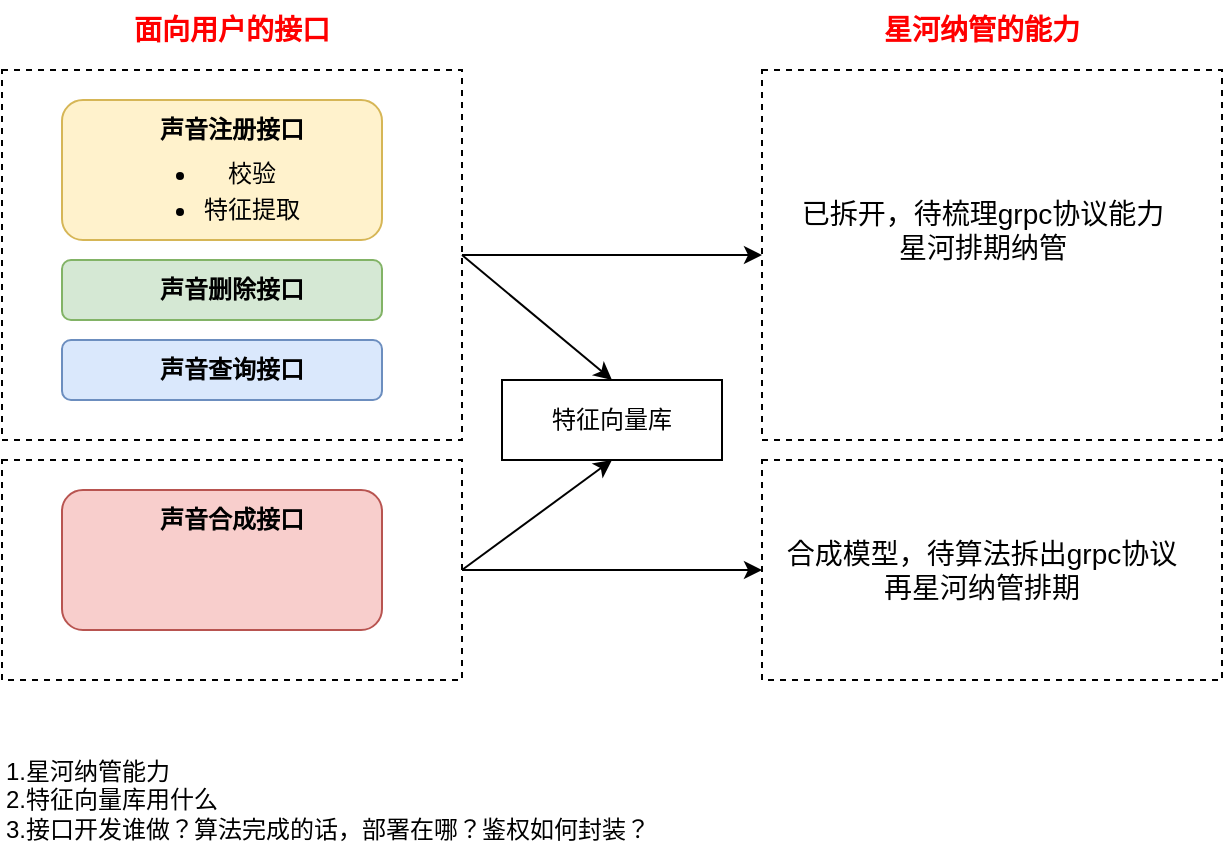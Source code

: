 <mxfile version="24.8.3">
  <diagram name="第 1 页" id="W5_Eh6WZ5-N1XiKOqgzU">
    <mxGraphModel dx="954" dy="618" grid="1" gridSize="10" guides="1" tooltips="1" connect="1" arrows="1" fold="1" page="1" pageScale="1" pageWidth="827" pageHeight="1169" math="0" shadow="0">
      <root>
        <mxCell id="0" />
        <mxCell id="1" parent="0" />
        <mxCell id="WllOK95YWm6MOxgD5Ajx-24" value="" style="whiteSpace=wrap;html=1;fillColor=none;dashed=1;" vertex="1" parent="1">
          <mxGeometry x="90" y="125" width="230" height="185" as="geometry" />
        </mxCell>
        <mxCell id="WllOK95YWm6MOxgD5Ajx-18" value="" style="rounded=1;whiteSpace=wrap;html=1;fillColor=#fff2cc;strokeColor=#d6b656;" vertex="1" parent="1">
          <mxGeometry x="120" y="140" width="160" height="70" as="geometry" />
        </mxCell>
        <mxCell id="WllOK95YWm6MOxgD5Ajx-19" value="&lt;b&gt;声音注册接口&lt;/b&gt;" style="text;html=1;align=center;verticalAlign=middle;whiteSpace=wrap;rounded=0;" vertex="1" parent="1">
          <mxGeometry x="160" y="140" width="90" height="30" as="geometry" />
        </mxCell>
        <mxCell id="WllOK95YWm6MOxgD5Ajx-20" value="&lt;ul style=&quot;line-height: 150%;&quot;&gt;&lt;li&gt;校验&lt;/li&gt;&lt;li&gt;特征提取&lt;/li&gt;&lt;/ul&gt;" style="text;html=1;align=center;verticalAlign=middle;whiteSpace=wrap;rounded=0;" vertex="1" parent="1">
          <mxGeometry x="140" y="170" width="110" height="30" as="geometry" />
        </mxCell>
        <mxCell id="WllOK95YWm6MOxgD5Ajx-22" value="&lt;font size=&quot;1&quot; color=&quot;#ff0000&quot;&gt;&lt;b style=&quot;font-size: 14px;&quot;&gt;面向用户的接口&lt;/b&gt;&lt;/font&gt;" style="text;html=1;align=center;verticalAlign=middle;whiteSpace=wrap;rounded=0;" vertex="1" parent="1">
          <mxGeometry x="155" y="90" width="100" height="30" as="geometry" />
        </mxCell>
        <mxCell id="WllOK95YWm6MOxgD5Ajx-23" value="&lt;font size=&quot;1&quot; color=&quot;#ff0000&quot;&gt;&lt;b style=&quot;font-size: 14px;&quot;&gt;星河纳管的能力&lt;/b&gt;&lt;/font&gt;" style="text;html=1;align=center;verticalAlign=middle;whiteSpace=wrap;rounded=0;" vertex="1" parent="1">
          <mxGeometry x="530" y="90" width="100" height="30" as="geometry" />
        </mxCell>
        <mxCell id="WllOK95YWm6MOxgD5Ajx-26" value="" style="rounded=1;whiteSpace=wrap;html=1;fillColor=#d5e8d4;strokeColor=#82b366;" vertex="1" parent="1">
          <mxGeometry x="120" y="220" width="160" height="30" as="geometry" />
        </mxCell>
        <mxCell id="WllOK95YWm6MOxgD5Ajx-27" value="&lt;b&gt;声音删除接口&lt;/b&gt;" style="text;html=1;align=center;verticalAlign=middle;whiteSpace=wrap;rounded=0;" vertex="1" parent="1">
          <mxGeometry x="160" y="220" width="90" height="30" as="geometry" />
        </mxCell>
        <mxCell id="WllOK95YWm6MOxgD5Ajx-31" value="" style="rounded=1;whiteSpace=wrap;html=1;fillColor=#dae8fc;strokeColor=#6c8ebf;" vertex="1" parent="1">
          <mxGeometry x="120" y="260" width="160" height="30" as="geometry" />
        </mxCell>
        <mxCell id="WllOK95YWm6MOxgD5Ajx-32" value="&lt;b&gt;声音查询接口&lt;/b&gt;" style="text;html=1;align=center;verticalAlign=middle;whiteSpace=wrap;rounded=0;" vertex="1" parent="1">
          <mxGeometry x="160" y="260" width="90" height="30" as="geometry" />
        </mxCell>
        <mxCell id="WllOK95YWm6MOxgD5Ajx-33" value="" style="rounded=1;whiteSpace=wrap;html=1;fillColor=#f8cecc;strokeColor=#b85450;" vertex="1" parent="1">
          <mxGeometry x="120" y="335" width="160" height="70" as="geometry" />
        </mxCell>
        <mxCell id="WllOK95YWm6MOxgD5Ajx-34" value="&lt;b&gt;声音合成接口&lt;/b&gt;" style="text;html=1;align=center;verticalAlign=middle;whiteSpace=wrap;rounded=0;" vertex="1" parent="1">
          <mxGeometry x="160" y="335" width="90" height="30" as="geometry" />
        </mxCell>
        <mxCell id="WllOK95YWm6MOxgD5Ajx-35" value="&lt;font style=&quot;font-size: 14px;&quot;&gt;已拆开，待梳理grpc协议能力&lt;br&gt;星河排期纳管&lt;/font&gt;" style="text;html=1;align=center;verticalAlign=middle;resizable=0;points=[];autosize=1;strokeColor=none;fillColor=none;" vertex="1" parent="1">
          <mxGeometry x="480" y="180" width="200" height="50" as="geometry" />
        </mxCell>
        <mxCell id="WllOK95YWm6MOxgD5Ajx-36" value="" style="whiteSpace=wrap;html=1;fillColor=none;dashed=1;" vertex="1" parent="1">
          <mxGeometry x="90" y="320" width="230" height="110" as="geometry" />
        </mxCell>
        <mxCell id="WllOK95YWm6MOxgD5Ajx-38" value="" style="whiteSpace=wrap;html=1;fillColor=none;dashed=1;" vertex="1" parent="1">
          <mxGeometry x="470" y="125" width="230" height="185" as="geometry" />
        </mxCell>
        <mxCell id="WllOK95YWm6MOxgD5Ajx-40" value="" style="whiteSpace=wrap;html=1;fillColor=none;dashed=1;" vertex="1" parent="1">
          <mxGeometry x="470" y="320" width="230" height="110" as="geometry" />
        </mxCell>
        <mxCell id="WllOK95YWm6MOxgD5Ajx-41" value="&lt;font style=&quot;font-size: 14px;&quot;&gt;合成模型，待算法拆出grpc协议&lt;/font&gt;&lt;div style=&quot;font-size: 14px;&quot;&gt;&lt;font style=&quot;font-size: 14px;&quot;&gt;再星河纳管排期&lt;/font&gt;&lt;/div&gt;" style="text;html=1;align=center;verticalAlign=middle;whiteSpace=wrap;rounded=0;" vertex="1" parent="1">
          <mxGeometry x="480" y="360" width="200" height="30" as="geometry" />
        </mxCell>
        <mxCell id="WllOK95YWm6MOxgD5Ajx-42" value="特征向量库" style="whiteSpace=wrap;html=1;" vertex="1" parent="1">
          <mxGeometry x="340" y="280" width="110" height="40" as="geometry" />
        </mxCell>
        <mxCell id="WllOK95YWm6MOxgD5Ajx-43" value="" style="endArrow=classic;html=1;rounded=0;exitX=1;exitY=0.5;exitDx=0;exitDy=0;entryX=0;entryY=0.5;entryDx=0;entryDy=0;" edge="1" parent="1" source="WllOK95YWm6MOxgD5Ajx-24" target="WllOK95YWm6MOxgD5Ajx-38">
          <mxGeometry width="50" height="50" relative="1" as="geometry">
            <mxPoint x="360" y="260" as="sourcePoint" />
            <mxPoint x="410" y="210" as="targetPoint" />
          </mxGeometry>
        </mxCell>
        <mxCell id="WllOK95YWm6MOxgD5Ajx-44" value="" style="endArrow=classic;html=1;rounded=0;exitX=1;exitY=0.5;exitDx=0;exitDy=0;entryX=0.5;entryY=0;entryDx=0;entryDy=0;" edge="1" parent="1" source="WllOK95YWm6MOxgD5Ajx-24" target="WllOK95YWm6MOxgD5Ajx-42">
          <mxGeometry width="50" height="50" relative="1" as="geometry">
            <mxPoint x="360" y="260" as="sourcePoint" />
            <mxPoint x="410" y="210" as="targetPoint" />
          </mxGeometry>
        </mxCell>
        <mxCell id="WllOK95YWm6MOxgD5Ajx-45" value="" style="endArrow=classic;html=1;rounded=0;exitX=1;exitY=0.5;exitDx=0;exitDy=0;entryX=0.5;entryY=1;entryDx=0;entryDy=0;" edge="1" parent="1" source="WllOK95YWm6MOxgD5Ajx-36" target="WllOK95YWm6MOxgD5Ajx-42">
          <mxGeometry width="50" height="50" relative="1" as="geometry">
            <mxPoint x="360" y="260" as="sourcePoint" />
            <mxPoint x="410" y="210" as="targetPoint" />
          </mxGeometry>
        </mxCell>
        <mxCell id="WllOK95YWm6MOxgD5Ajx-46" value="" style="endArrow=classic;html=1;rounded=0;exitX=1;exitY=0.5;exitDx=0;exitDy=0;entryX=0;entryY=0.5;entryDx=0;entryDy=0;" edge="1" parent="1" source="WllOK95YWm6MOxgD5Ajx-36" target="WllOK95YWm6MOxgD5Ajx-40">
          <mxGeometry width="50" height="50" relative="1" as="geometry">
            <mxPoint x="360" y="260" as="sourcePoint" />
            <mxPoint x="410" y="210" as="targetPoint" />
          </mxGeometry>
        </mxCell>
        <mxCell id="WllOK95YWm6MOxgD5Ajx-47" value="1.星河纳管能力&lt;div&gt;2.特征向量库用什么&lt;/div&gt;&lt;div&gt;3.接口开发谁做？算法完成的话，部署在哪？鉴权如何封装？&lt;/div&gt;" style="text;html=1;align=left;verticalAlign=middle;resizable=0;points=[];autosize=1;strokeColor=none;fillColor=none;" vertex="1" parent="1">
          <mxGeometry x="90" y="460" width="350" height="60" as="geometry" />
        </mxCell>
      </root>
    </mxGraphModel>
  </diagram>
</mxfile>
